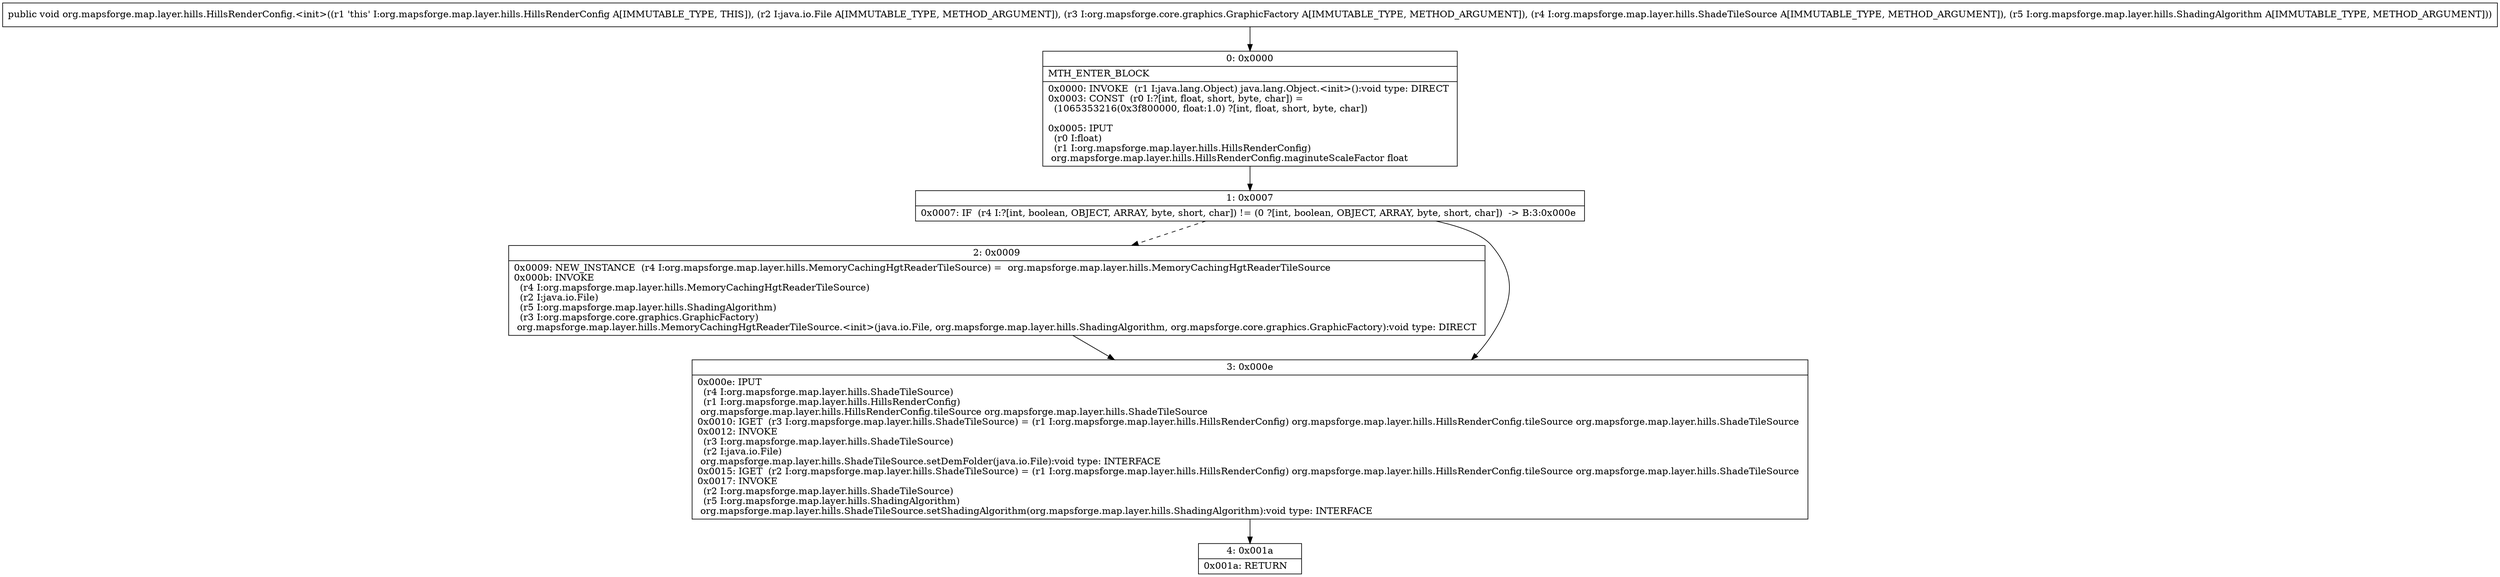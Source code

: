 digraph "CFG fororg.mapsforge.map.layer.hills.HillsRenderConfig.\<init\>(Ljava\/io\/File;Lorg\/mapsforge\/core\/graphics\/GraphicFactory;Lorg\/mapsforge\/map\/layer\/hills\/ShadeTileSource;Lorg\/mapsforge\/map\/layer\/hills\/ShadingAlgorithm;)V" {
Node_0 [shape=record,label="{0\:\ 0x0000|MTH_ENTER_BLOCK\l|0x0000: INVOKE  (r1 I:java.lang.Object) java.lang.Object.\<init\>():void type: DIRECT \l0x0003: CONST  (r0 I:?[int, float, short, byte, char]) = \l  (1065353216(0x3f800000, float:1.0) ?[int, float, short, byte, char])\l \l0x0005: IPUT  \l  (r0 I:float)\l  (r1 I:org.mapsforge.map.layer.hills.HillsRenderConfig)\l org.mapsforge.map.layer.hills.HillsRenderConfig.maginuteScaleFactor float \l}"];
Node_1 [shape=record,label="{1\:\ 0x0007|0x0007: IF  (r4 I:?[int, boolean, OBJECT, ARRAY, byte, short, char]) != (0 ?[int, boolean, OBJECT, ARRAY, byte, short, char])  \-\> B:3:0x000e \l}"];
Node_2 [shape=record,label="{2\:\ 0x0009|0x0009: NEW_INSTANCE  (r4 I:org.mapsforge.map.layer.hills.MemoryCachingHgtReaderTileSource) =  org.mapsforge.map.layer.hills.MemoryCachingHgtReaderTileSource \l0x000b: INVOKE  \l  (r4 I:org.mapsforge.map.layer.hills.MemoryCachingHgtReaderTileSource)\l  (r2 I:java.io.File)\l  (r5 I:org.mapsforge.map.layer.hills.ShadingAlgorithm)\l  (r3 I:org.mapsforge.core.graphics.GraphicFactory)\l org.mapsforge.map.layer.hills.MemoryCachingHgtReaderTileSource.\<init\>(java.io.File, org.mapsforge.map.layer.hills.ShadingAlgorithm, org.mapsforge.core.graphics.GraphicFactory):void type: DIRECT \l}"];
Node_3 [shape=record,label="{3\:\ 0x000e|0x000e: IPUT  \l  (r4 I:org.mapsforge.map.layer.hills.ShadeTileSource)\l  (r1 I:org.mapsforge.map.layer.hills.HillsRenderConfig)\l org.mapsforge.map.layer.hills.HillsRenderConfig.tileSource org.mapsforge.map.layer.hills.ShadeTileSource \l0x0010: IGET  (r3 I:org.mapsforge.map.layer.hills.ShadeTileSource) = (r1 I:org.mapsforge.map.layer.hills.HillsRenderConfig) org.mapsforge.map.layer.hills.HillsRenderConfig.tileSource org.mapsforge.map.layer.hills.ShadeTileSource \l0x0012: INVOKE  \l  (r3 I:org.mapsforge.map.layer.hills.ShadeTileSource)\l  (r2 I:java.io.File)\l org.mapsforge.map.layer.hills.ShadeTileSource.setDemFolder(java.io.File):void type: INTERFACE \l0x0015: IGET  (r2 I:org.mapsforge.map.layer.hills.ShadeTileSource) = (r1 I:org.mapsforge.map.layer.hills.HillsRenderConfig) org.mapsforge.map.layer.hills.HillsRenderConfig.tileSource org.mapsforge.map.layer.hills.ShadeTileSource \l0x0017: INVOKE  \l  (r2 I:org.mapsforge.map.layer.hills.ShadeTileSource)\l  (r5 I:org.mapsforge.map.layer.hills.ShadingAlgorithm)\l org.mapsforge.map.layer.hills.ShadeTileSource.setShadingAlgorithm(org.mapsforge.map.layer.hills.ShadingAlgorithm):void type: INTERFACE \l}"];
Node_4 [shape=record,label="{4\:\ 0x001a|0x001a: RETURN   \l}"];
MethodNode[shape=record,label="{public void org.mapsforge.map.layer.hills.HillsRenderConfig.\<init\>((r1 'this' I:org.mapsforge.map.layer.hills.HillsRenderConfig A[IMMUTABLE_TYPE, THIS]), (r2 I:java.io.File A[IMMUTABLE_TYPE, METHOD_ARGUMENT]), (r3 I:org.mapsforge.core.graphics.GraphicFactory A[IMMUTABLE_TYPE, METHOD_ARGUMENT]), (r4 I:org.mapsforge.map.layer.hills.ShadeTileSource A[IMMUTABLE_TYPE, METHOD_ARGUMENT]), (r5 I:org.mapsforge.map.layer.hills.ShadingAlgorithm A[IMMUTABLE_TYPE, METHOD_ARGUMENT])) }"];
MethodNode -> Node_0;
Node_0 -> Node_1;
Node_1 -> Node_2[style=dashed];
Node_1 -> Node_3;
Node_2 -> Node_3;
Node_3 -> Node_4;
}

